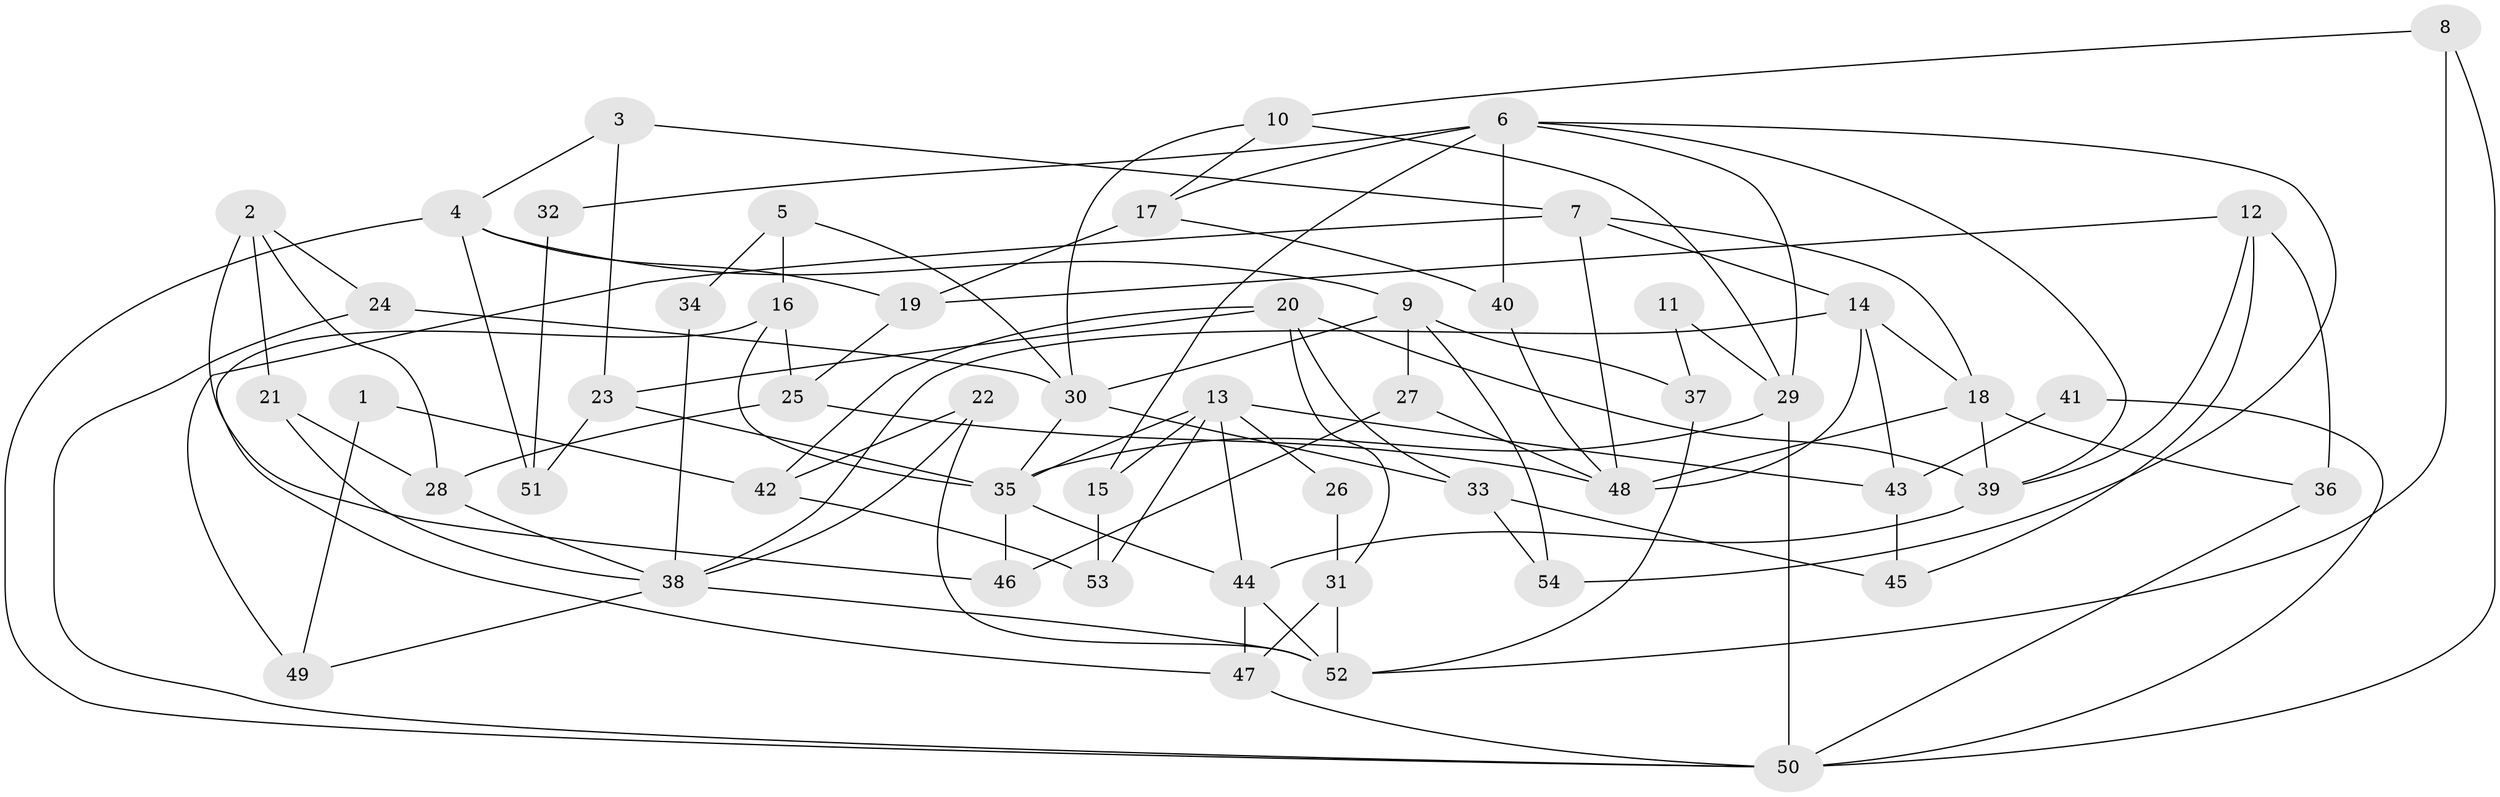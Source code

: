 // Generated by graph-tools (version 1.1) at 2025/02/03/09/25 03:02:07]
// undirected, 54 vertices, 108 edges
graph export_dot {
graph [start="1"]
  node [color=gray90,style=filled];
  1;
  2;
  3;
  4;
  5;
  6;
  7;
  8;
  9;
  10;
  11;
  12;
  13;
  14;
  15;
  16;
  17;
  18;
  19;
  20;
  21;
  22;
  23;
  24;
  25;
  26;
  27;
  28;
  29;
  30;
  31;
  32;
  33;
  34;
  35;
  36;
  37;
  38;
  39;
  40;
  41;
  42;
  43;
  44;
  45;
  46;
  47;
  48;
  49;
  50;
  51;
  52;
  53;
  54;
  1 -- 42;
  1 -- 49;
  2 -- 24;
  2 -- 28;
  2 -- 21;
  2 -- 46;
  3 -- 7;
  3 -- 23;
  3 -- 4;
  4 -- 9;
  4 -- 19;
  4 -- 50;
  4 -- 51;
  5 -- 30;
  5 -- 16;
  5 -- 34;
  6 -- 40;
  6 -- 17;
  6 -- 15;
  6 -- 29;
  6 -- 32;
  6 -- 39;
  6 -- 54;
  7 -- 14;
  7 -- 18;
  7 -- 48;
  7 -- 49;
  8 -- 52;
  8 -- 50;
  8 -- 10;
  9 -- 27;
  9 -- 54;
  9 -- 30;
  9 -- 37;
  10 -- 30;
  10 -- 17;
  10 -- 29;
  11 -- 29;
  11 -- 37;
  12 -- 45;
  12 -- 36;
  12 -- 19;
  12 -- 39;
  13 -- 35;
  13 -- 44;
  13 -- 15;
  13 -- 26;
  13 -- 43;
  13 -- 53;
  14 -- 48;
  14 -- 18;
  14 -- 38;
  14 -- 43;
  15 -- 53;
  16 -- 47;
  16 -- 25;
  16 -- 35;
  17 -- 19;
  17 -- 40;
  18 -- 39;
  18 -- 48;
  18 -- 36;
  19 -- 25;
  20 -- 42;
  20 -- 39;
  20 -- 23;
  20 -- 31;
  20 -- 33;
  21 -- 38;
  21 -- 28;
  22 -- 38;
  22 -- 52;
  22 -- 42;
  23 -- 35;
  23 -- 51;
  24 -- 50;
  24 -- 30;
  25 -- 28;
  25 -- 48;
  26 -- 31;
  27 -- 46;
  27 -- 48;
  28 -- 38;
  29 -- 35;
  29 -- 50;
  30 -- 35;
  30 -- 33;
  31 -- 47;
  31 -- 52;
  32 -- 51;
  33 -- 45;
  33 -- 54;
  34 -- 38;
  35 -- 44;
  35 -- 46;
  36 -- 50;
  37 -- 52;
  38 -- 52;
  38 -- 49;
  39 -- 44;
  40 -- 48;
  41 -- 43;
  41 -- 50;
  42 -- 53;
  43 -- 45;
  44 -- 47;
  44 -- 52;
  47 -- 50;
}
